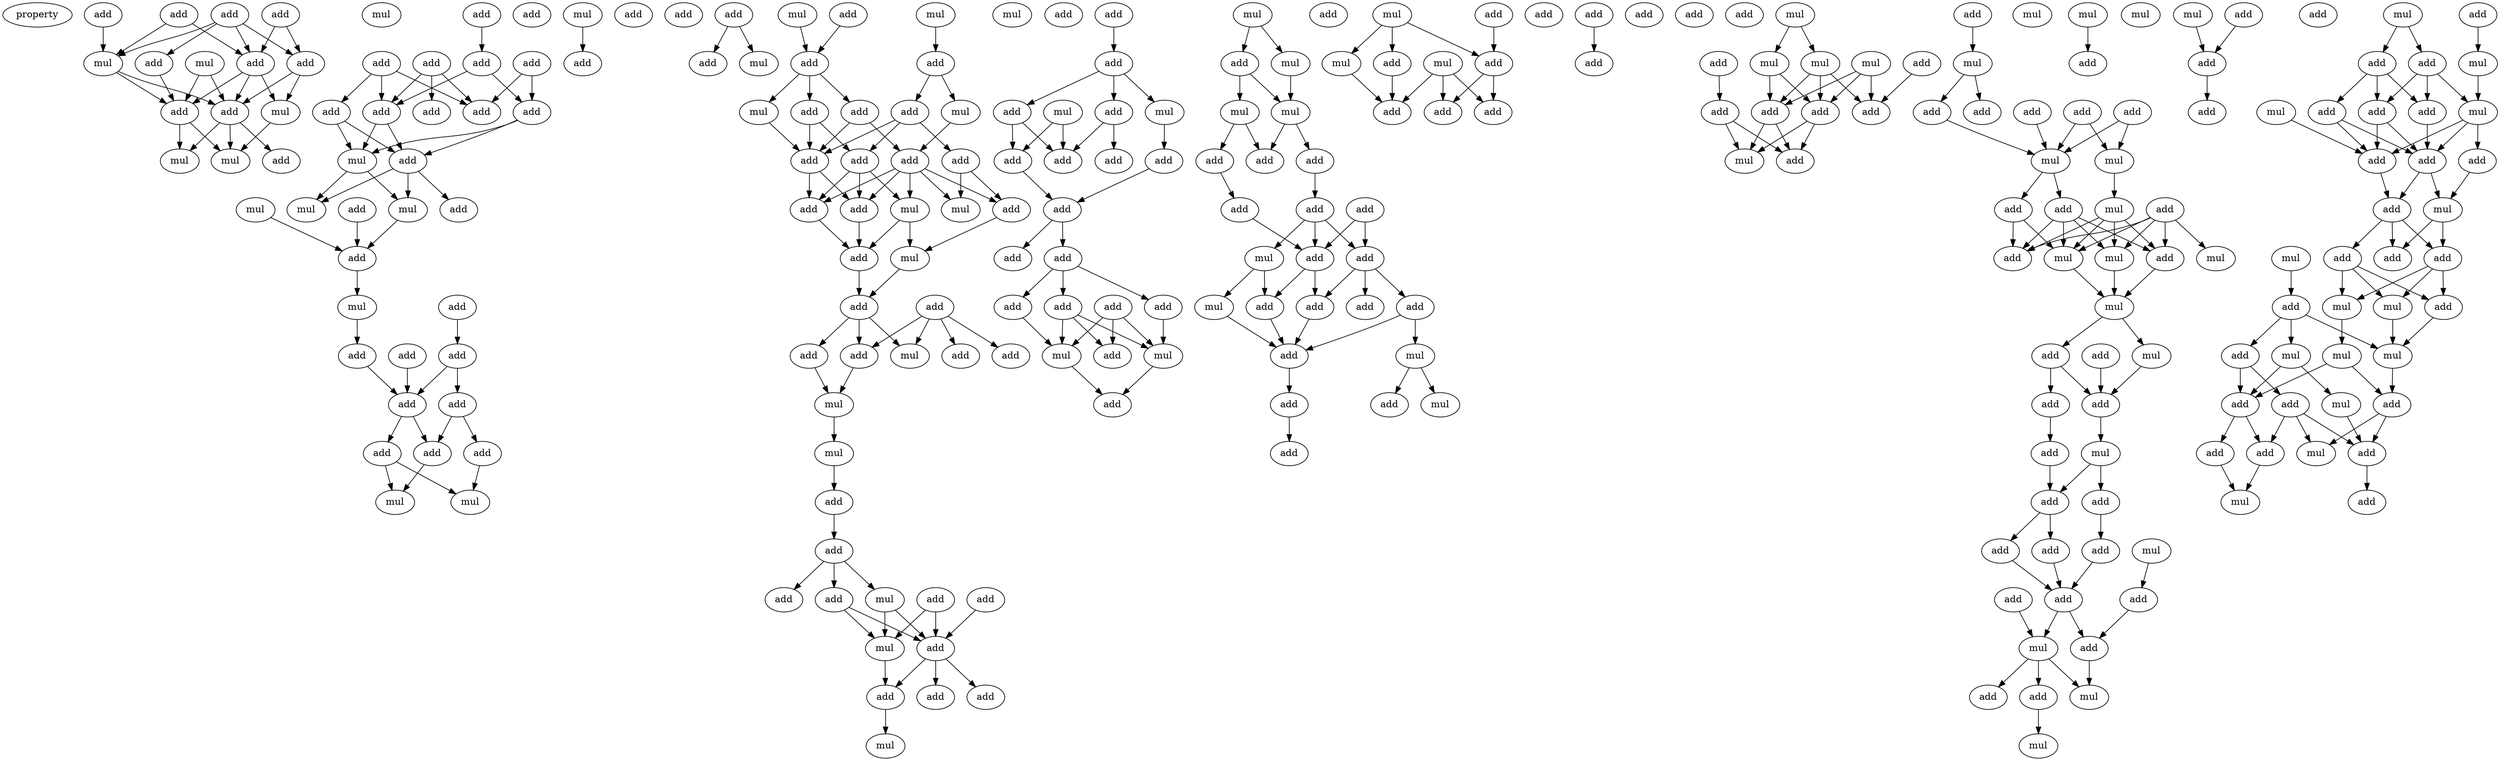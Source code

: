 digraph {
    node [fontcolor=black]
    property [mul=2,lf=1.4]
    0 [ label = add ];
    1 [ label = add ];
    2 [ label = add ];
    3 [ label = add ];
    4 [ label = mul ];
    5 [ label = add ];
    6 [ label = mul ];
    7 [ label = add ];
    8 [ label = add ];
    9 [ label = add ];
    10 [ label = add ];
    11 [ label = mul ];
    12 [ label = mul ];
    13 [ label = mul ];
    14 [ label = mul ];
    15 [ label = add ];
    16 [ label = add ];
    17 [ label = add ];
    18 [ label = add ];
    19 [ label = add ];
    20 [ label = add ];
    21 [ label = add ];
    22 [ label = add ];
    23 [ label = add ];
    24 [ label = add ];
    25 [ label = add ];
    26 [ label = mul ];
    27 [ label = add ];
    28 [ label = mul ];
    29 [ label = add ];
    30 [ label = add ];
    31 [ label = mul ];
    32 [ label = mul ];
    33 [ label = add ];
    34 [ label = add ];
    35 [ label = mul ];
    36 [ label = add ];
    37 [ label = add ];
    38 [ label = add ];
    39 [ label = add ];
    40 [ label = add ];
    41 [ label = add ];
    42 [ label = add ];
    43 [ label = add ];
    44 [ label = mul ];
    45 [ label = mul ];
    46 [ label = add ];
    47 [ label = mul ];
    48 [ label = add ];
    49 [ label = add ];
    50 [ label = add ];
    51 [ label = add ];
    52 [ label = add ];
    53 [ label = mul ];
    54 [ label = add ];
    55 [ label = mul ];
    56 [ label = mul ];
    57 [ label = add ];
    58 [ label = add ];
    59 [ label = mul ];
    60 [ label = mul ];
    61 [ label = add ];
    62 [ label = add ];
    63 [ label = add ];
    64 [ label = add ];
    65 [ label = add ];
    66 [ label = add ];
    67 [ label = add ];
    68 [ label = mul ];
    69 [ label = add ];
    70 [ label = mul ];
    71 [ label = add ];
    72 [ label = add ];
    73 [ label = mul ];
    74 [ label = add ];
    75 [ label = add ];
    76 [ label = add ];
    77 [ label = add ];
    78 [ label = add ];
    79 [ label = add ];
    80 [ label = mul ];
    81 [ label = add ];
    82 [ label = mul ];
    83 [ label = mul ];
    84 [ label = mul ];
    85 [ label = add ];
    86 [ label = add ];
    87 [ label = add ];
    88 [ label = add ];
    89 [ label = mul ];
    90 [ label = add ];
    91 [ label = add ];
    92 [ label = mul ];
    93 [ label = add ];
    94 [ label = add ];
    95 [ label = add ];
    96 [ label = add ];
    97 [ label = mul ];
    98 [ label = add ];
    99 [ label = add ];
    100 [ label = add ];
    101 [ label = add ];
    102 [ label = mul ];
    103 [ label = mul ];
    104 [ label = add ];
    105 [ label = add ];
    106 [ label = add ];
    107 [ label = add ];
    108 [ label = add ];
    109 [ label = add ];
    110 [ label = add ];
    111 [ label = add ];
    112 [ label = add ];
    113 [ label = add ];
    114 [ label = add ];
    115 [ label = add ];
    116 [ label = add ];
    117 [ label = mul ];
    118 [ label = mul ];
    119 [ label = add ];
    120 [ label = mul ];
    121 [ label = add ];
    122 [ label = add ];
    123 [ label = mul ];
    124 [ label = mul ];
    125 [ label = mul ];
    126 [ label = add ];
    127 [ label = add ];
    128 [ label = add ];
    129 [ label = add ];
    130 [ label = add ];
    131 [ label = add ];
    132 [ label = add ];
    133 [ label = mul ];
    134 [ label = add ];
    135 [ label = add ];
    136 [ label = mul ];
    137 [ label = add ];
    138 [ label = add ];
    139 [ label = add ];
    140 [ label = mul ];
    141 [ label = add ];
    142 [ label = add ];
    143 [ label = mul ];
    144 [ label = add ];
    145 [ label = add ];
    146 [ label = mul ];
    147 [ label = add ];
    148 [ label = mul ];
    149 [ label = add ];
    150 [ label = add ];
    151 [ label = add ];
    152 [ label = mul ];
    153 [ label = add ];
    154 [ label = add ];
    155 [ label = add ];
    156 [ label = add ];
    157 [ label = add ];
    158 [ label = add ];
    159 [ label = add ];
    160 [ label = add ];
    161 [ label = mul ];
    162 [ label = mul ];
    163 [ label = mul ];
    164 [ label = add ];
    165 [ label = add ];
    166 [ label = mul ];
    167 [ label = add ];
    168 [ label = add ];
    169 [ label = add ];
    170 [ label = add ];
    171 [ label = mul ];
    172 [ label = add ];
    173 [ label = add ];
    174 [ label = mul ];
    175 [ label = add ];
    176 [ label = add ];
    177 [ label = add ];
    178 [ label = add ];
    179 [ label = add ];
    180 [ label = mul ];
    181 [ label = mul ];
    182 [ label = add ];
    183 [ label = mul ];
    184 [ label = add ];
    185 [ label = add ];
    186 [ label = mul ];
    187 [ label = mul ];
    188 [ label = add ];
    189 [ label = add ];
    190 [ label = mul ];
    191 [ label = mul ];
    192 [ label = add ];
    193 [ label = add ];
    194 [ label = mul ];
    195 [ label = mul ];
    196 [ label = add ];
    197 [ label = add ];
    198 [ label = add ];
    199 [ label = mul ];
    200 [ label = add ];
    201 [ label = add ];
    202 [ label = mul ];
    203 [ label = add ];
    204 [ label = add ];
    205 [ label = add ];
    206 [ label = add ];
    207 [ label = add ];
    208 [ label = add ];
    209 [ label = mul ];
    210 [ label = add ];
    211 [ label = add ];
    212 [ label = mul ];
    213 [ label = add ];
    214 [ label = mul ];
    215 [ label = mul ];
    216 [ label = mul ];
    217 [ label = add ];
    218 [ label = mul ];
    219 [ label = add ];
    220 [ label = add ];
    221 [ label = add ];
    222 [ label = add ];
    223 [ label = mul ];
    224 [ label = add ];
    225 [ label = add ];
    226 [ label = mul ];
    227 [ label = add ];
    228 [ label = mul ];
    229 [ label = add ];
    230 [ label = mul ];
    231 [ label = add ];
    232 [ label = add ];
    233 [ label = add ];
    234 [ label = add ];
    235 [ label = add ];
    236 [ label = mul ];
    237 [ label = add ];
    238 [ label = add ];
    239 [ label = mul ];
    240 [ label = add ];
    241 [ label = add ];
    242 [ label = add ];
    243 [ label = mul ];
    244 [ label = add ];
    245 [ label = mul ];
    246 [ label = add ];
    247 [ label = mul ];
    248 [ label = mul ];
    249 [ label = mul ];
    250 [ label = add ];
    251 [ label = mul ];
    252 [ label = add ];
    253 [ label = add ];
    254 [ label = mul ];
    255 [ label = add ];
    256 [ label = add ];
    257 [ label = add ];
    258 [ label = mul ];
    259 [ label = add ];
    0 -> 6 [ name = 0 ];
    1 -> 5 [ name = 1 ];
    1 -> 6 [ name = 2 ];
    1 -> 7 [ name = 3 ];
    1 -> 8 [ name = 4 ];
    2 -> 7 [ name = 5 ];
    2 -> 8 [ name = 6 ];
    3 -> 6 [ name = 7 ];
    3 -> 7 [ name = 8 ];
    4 -> 9 [ name = 9 ];
    4 -> 10 [ name = 10 ];
    5 -> 10 [ name = 11 ];
    6 -> 9 [ name = 12 ];
    6 -> 10 [ name = 13 ];
    7 -> 9 [ name = 14 ];
    7 -> 10 [ name = 15 ];
    7 -> 11 [ name = 16 ];
    8 -> 9 [ name = 17 ];
    8 -> 11 [ name = 18 ];
    9 -> 12 [ name = 19 ];
    9 -> 14 [ name = 20 ];
    9 -> 15 [ name = 21 ];
    10 -> 12 [ name = 22 ];
    10 -> 14 [ name = 23 ];
    11 -> 12 [ name = 24 ];
    16 -> 19 [ name = 25 ];
    17 -> 21 [ name = 26 ];
    17 -> 23 [ name = 27 ];
    17 -> 24 [ name = 28 ];
    18 -> 21 [ name = 29 ];
    18 -> 22 [ name = 30 ];
    18 -> 24 [ name = 31 ];
    19 -> 21 [ name = 32 ];
    19 -> 25 [ name = 33 ];
    20 -> 24 [ name = 34 ];
    20 -> 25 [ name = 35 ];
    21 -> 26 [ name = 36 ];
    21 -> 27 [ name = 37 ];
    22 -> 26 [ name = 38 ];
    22 -> 27 [ name = 39 ];
    25 -> 26 [ name = 40 ];
    25 -> 27 [ name = 41 ];
    26 -> 28 [ name = 42 ];
    26 -> 31 [ name = 43 ];
    27 -> 28 [ name = 44 ];
    27 -> 29 [ name = 45 ];
    27 -> 31 [ name = 46 ];
    30 -> 33 [ name = 47 ];
    31 -> 33 [ name = 48 ];
    32 -> 33 [ name = 49 ];
    33 -> 35 [ name = 50 ];
    34 -> 38 [ name = 51 ];
    35 -> 37 [ name = 52 ];
    36 -> 40 [ name = 53 ];
    37 -> 40 [ name = 54 ];
    38 -> 39 [ name = 55 ];
    38 -> 40 [ name = 56 ];
    39 -> 42 [ name = 57 ];
    39 -> 43 [ name = 58 ];
    40 -> 41 [ name = 59 ];
    40 -> 42 [ name = 60 ];
    41 -> 44 [ name = 61 ];
    41 -> 45 [ name = 62 ];
    42 -> 44 [ name = 63 ];
    43 -> 45 [ name = 64 ];
    47 -> 48 [ name = 65 ];
    51 -> 54 [ name = 66 ];
    51 -> 55 [ name = 67 ];
    52 -> 58 [ name = 68 ];
    53 -> 57 [ name = 69 ];
    56 -> 58 [ name = 70 ];
    57 -> 59 [ name = 71 ];
    57 -> 63 [ name = 72 ];
    58 -> 60 [ name = 73 ];
    58 -> 61 [ name = 74 ];
    58 -> 62 [ name = 75 ];
    59 -> 67 [ name = 76 ];
    60 -> 66 [ name = 77 ];
    61 -> 66 [ name = 78 ];
    61 -> 67 [ name = 79 ];
    62 -> 65 [ name = 80 ];
    62 -> 66 [ name = 81 ];
    63 -> 64 [ name = 82 ];
    63 -> 65 [ name = 83 ];
    63 -> 66 [ name = 84 ];
    64 -> 68 [ name = 85 ];
    64 -> 72 [ name = 86 ];
    65 -> 69 [ name = 87 ];
    65 -> 70 [ name = 88 ];
    65 -> 71 [ name = 89 ];
    66 -> 69 [ name = 90 ];
    66 -> 71 [ name = 91 ];
    67 -> 68 [ name = 92 ];
    67 -> 69 [ name = 93 ];
    67 -> 70 [ name = 94 ];
    67 -> 71 [ name = 95 ];
    67 -> 72 [ name = 96 ];
    69 -> 74 [ name = 97 ];
    70 -> 73 [ name = 98 ];
    70 -> 74 [ name = 99 ];
    71 -> 74 [ name = 100 ];
    72 -> 73 [ name = 101 ];
    73 -> 75 [ name = 102 ];
    74 -> 75 [ name = 103 ];
    75 -> 79 [ name = 104 ];
    75 -> 80 [ name = 105 ];
    75 -> 81 [ name = 106 ];
    76 -> 77 [ name = 107 ];
    76 -> 78 [ name = 108 ];
    76 -> 79 [ name = 109 ];
    76 -> 80 [ name = 110 ];
    79 -> 82 [ name = 111 ];
    81 -> 82 [ name = 112 ];
    82 -> 83 [ name = 113 ];
    83 -> 85 [ name = 114 ];
    85 -> 86 [ name = 115 ];
    86 -> 89 [ name = 116 ];
    86 -> 90 [ name = 117 ];
    86 -> 91 [ name = 118 ];
    87 -> 92 [ name = 119 ];
    87 -> 93 [ name = 120 ];
    88 -> 93 [ name = 121 ];
    89 -> 92 [ name = 122 ];
    89 -> 93 [ name = 123 ];
    91 -> 92 [ name = 124 ];
    91 -> 93 [ name = 125 ];
    92 -> 94 [ name = 126 ];
    93 -> 94 [ name = 127 ];
    93 -> 95 [ name = 128 ];
    93 -> 96 [ name = 129 ];
    94 -> 97 [ name = 130 ];
    99 -> 100 [ name = 131 ];
    100 -> 101 [ name = 132 ];
    100 -> 102 [ name = 133 ];
    100 -> 104 [ name = 134 ];
    101 -> 107 [ name = 135 ];
    101 -> 108 [ name = 136 ];
    102 -> 105 [ name = 137 ];
    103 -> 106 [ name = 138 ];
    103 -> 108 [ name = 139 ];
    104 -> 106 [ name = 140 ];
    104 -> 108 [ name = 141 ];
    105 -> 109 [ name = 142 ];
    106 -> 109 [ name = 143 ];
    109 -> 110 [ name = 144 ];
    109 -> 111 [ name = 145 ];
    111 -> 112 [ name = 146 ];
    111 -> 114 [ name = 147 ];
    111 -> 115 [ name = 148 ];
    112 -> 116 [ name = 149 ];
    112 -> 117 [ name = 150 ];
    112 -> 118 [ name = 151 ];
    113 -> 116 [ name = 152 ];
    113 -> 117 [ name = 153 ];
    113 -> 118 [ name = 154 ];
    114 -> 117 [ name = 155 ];
    115 -> 118 [ name = 156 ];
    117 -> 119 [ name = 157 ];
    118 -> 119 [ name = 158 ];
    120 -> 122 [ name = 159 ];
    120 -> 123 [ name = 160 ];
    122 -> 124 [ name = 161 ];
    122 -> 125 [ name = 162 ];
    123 -> 124 [ name = 163 ];
    124 -> 126 [ name = 164 ];
    124 -> 127 [ name = 165 ];
    125 -> 127 [ name = 166 ];
    125 -> 128 [ name = 167 ];
    126 -> 131 [ name = 168 ];
    128 -> 130 [ name = 169 ];
    129 -> 132 [ name = 170 ];
    129 -> 134 [ name = 171 ];
    130 -> 134 [ name = 172 ];
    131 -> 132 [ name = 173 ];
    131 -> 133 [ name = 174 ];
    131 -> 134 [ name = 175 ];
    132 -> 135 [ name = 176 ];
    132 -> 137 [ name = 177 ];
    132 -> 139 [ name = 178 ];
    133 -> 136 [ name = 179 ];
    133 -> 138 [ name = 180 ];
    134 -> 135 [ name = 181 ];
    134 -> 138 [ name = 182 ];
    135 -> 141 [ name = 183 ];
    136 -> 141 [ name = 184 ];
    137 -> 140 [ name = 185 ];
    137 -> 141 [ name = 186 ];
    138 -> 141 [ name = 187 ];
    140 -> 142 [ name = 188 ];
    140 -> 143 [ name = 189 ];
    141 -> 144 [ name = 190 ];
    144 -> 145 [ name = 191 ];
    146 -> 148 [ name = 192 ];
    146 -> 150 [ name = 193 ];
    146 -> 151 [ name = 194 ];
    147 -> 150 [ name = 195 ];
    148 -> 154 [ name = 196 ];
    150 -> 153 [ name = 197 ];
    150 -> 155 [ name = 198 ];
    151 -> 154 [ name = 199 ];
    152 -> 153 [ name = 200 ];
    152 -> 154 [ name = 201 ];
    152 -> 155 [ name = 202 ];
    156 -> 160 [ name = 203 ];
    161 -> 162 [ name = 204 ];
    161 -> 166 [ name = 205 ];
    162 -> 167 [ name = 206 ];
    162 -> 170 [ name = 207 ];
    163 -> 167 [ name = 208 ];
    163 -> 168 [ name = 209 ];
    163 -> 170 [ name = 210 ];
    164 -> 169 [ name = 211 ];
    165 -> 168 [ name = 212 ];
    166 -> 167 [ name = 213 ];
    166 -> 168 [ name = 214 ];
    166 -> 170 [ name = 215 ];
    167 -> 171 [ name = 216 ];
    167 -> 172 [ name = 217 ];
    169 -> 171 [ name = 218 ];
    169 -> 172 [ name = 219 ];
    170 -> 171 [ name = 220 ];
    170 -> 172 [ name = 221 ];
    173 -> 174 [ name = 222 ];
    174 -> 176 [ name = 223 ];
    174 -> 178 [ name = 224 ];
    175 -> 180 [ name = 225 ];
    176 -> 180 [ name = 226 ];
    177 -> 180 [ name = 227 ];
    177 -> 181 [ name = 228 ];
    179 -> 180 [ name = 229 ];
    179 -> 181 [ name = 230 ];
    180 -> 182 [ name = 231 ];
    180 -> 184 [ name = 232 ];
    181 -> 183 [ name = 233 ];
    182 -> 187 [ name = 234 ];
    182 -> 189 [ name = 235 ];
    183 -> 186 [ name = 236 ];
    183 -> 187 [ name = 237 ];
    183 -> 188 [ name = 238 ];
    183 -> 189 [ name = 239 ];
    184 -> 186 [ name = 240 ];
    184 -> 187 [ name = 241 ];
    184 -> 188 [ name = 242 ];
    184 -> 189 [ name = 243 ];
    185 -> 186 [ name = 244 ];
    185 -> 187 [ name = 245 ];
    185 -> 188 [ name = 246 ];
    185 -> 189 [ name = 247 ];
    185 -> 190 [ name = 248 ];
    186 -> 191 [ name = 249 ];
    187 -> 191 [ name = 250 ];
    188 -> 191 [ name = 251 ];
    191 -> 193 [ name = 252 ];
    191 -> 195 [ name = 253 ];
    192 -> 196 [ name = 254 ];
    193 -> 196 [ name = 255 ];
    193 -> 197 [ name = 256 ];
    195 -> 196 [ name = 257 ];
    196 -> 199 [ name = 258 ];
    197 -> 198 [ name = 259 ];
    198 -> 200 [ name = 260 ];
    199 -> 200 [ name = 261 ];
    199 -> 201 [ name = 262 ];
    200 -> 204 [ name = 263 ];
    200 -> 205 [ name = 264 ];
    201 -> 203 [ name = 265 ];
    202 -> 206 [ name = 266 ];
    203 -> 207 [ name = 267 ];
    204 -> 207 [ name = 268 ];
    205 -> 207 [ name = 269 ];
    206 -> 210 [ name = 270 ];
    207 -> 209 [ name = 271 ];
    207 -> 210 [ name = 272 ];
    208 -> 209 [ name = 273 ];
    209 -> 211 [ name = 274 ];
    209 -> 212 [ name = 275 ];
    209 -> 213 [ name = 276 ];
    210 -> 212 [ name = 277 ];
    211 -> 214 [ name = 278 ];
    215 -> 217 [ name = 279 ];
    218 -> 220 [ name = 280 ];
    219 -> 220 [ name = 281 ];
    220 -> 222 [ name = 282 ];
    223 -> 225 [ name = 283 ];
    223 -> 227 [ name = 284 ];
    224 -> 226 [ name = 285 ];
    225 -> 229 [ name = 286 ];
    225 -> 231 [ name = 287 ];
    225 -> 232 [ name = 288 ];
    226 -> 228 [ name = 289 ];
    227 -> 228 [ name = 290 ];
    227 -> 231 [ name = 291 ];
    227 -> 232 [ name = 292 ];
    228 -> 233 [ name = 293 ];
    228 -> 234 [ name = 294 ];
    228 -> 235 [ name = 295 ];
    229 -> 233 [ name = 296 ];
    229 -> 235 [ name = 297 ];
    230 -> 233 [ name = 298 ];
    231 -> 233 [ name = 299 ];
    231 -> 235 [ name = 300 ];
    232 -> 235 [ name = 301 ];
    233 -> 237 [ name = 302 ];
    234 -> 236 [ name = 303 ];
    235 -> 236 [ name = 304 ];
    235 -> 237 [ name = 305 ];
    236 -> 238 [ name = 306 ];
    236 -> 241 [ name = 307 ];
    237 -> 238 [ name = 308 ];
    237 -> 240 [ name = 309 ];
    237 -> 241 [ name = 310 ];
    238 -> 243 [ name = 311 ];
    238 -> 244 [ name = 312 ];
    238 -> 245 [ name = 313 ];
    239 -> 242 [ name = 314 ];
    240 -> 243 [ name = 315 ];
    240 -> 244 [ name = 316 ];
    240 -> 245 [ name = 317 ];
    242 -> 246 [ name = 318 ];
    242 -> 248 [ name = 319 ];
    242 -> 249 [ name = 320 ];
    243 -> 249 [ name = 321 ];
    244 -> 249 [ name = 322 ];
    245 -> 247 [ name = 323 ];
    246 -> 252 [ name = 324 ];
    246 -> 253 [ name = 325 ];
    247 -> 250 [ name = 326 ];
    247 -> 252 [ name = 327 ];
    248 -> 251 [ name = 328 ];
    248 -> 252 [ name = 329 ];
    249 -> 250 [ name = 330 ];
    250 -> 254 [ name = 331 ];
    250 -> 257 [ name = 332 ];
    251 -> 257 [ name = 333 ];
    252 -> 255 [ name = 334 ];
    252 -> 256 [ name = 335 ];
    253 -> 254 [ name = 336 ];
    253 -> 255 [ name = 337 ];
    253 -> 257 [ name = 338 ];
    255 -> 258 [ name = 339 ];
    256 -> 258 [ name = 340 ];
    257 -> 259 [ name = 341 ];
}
